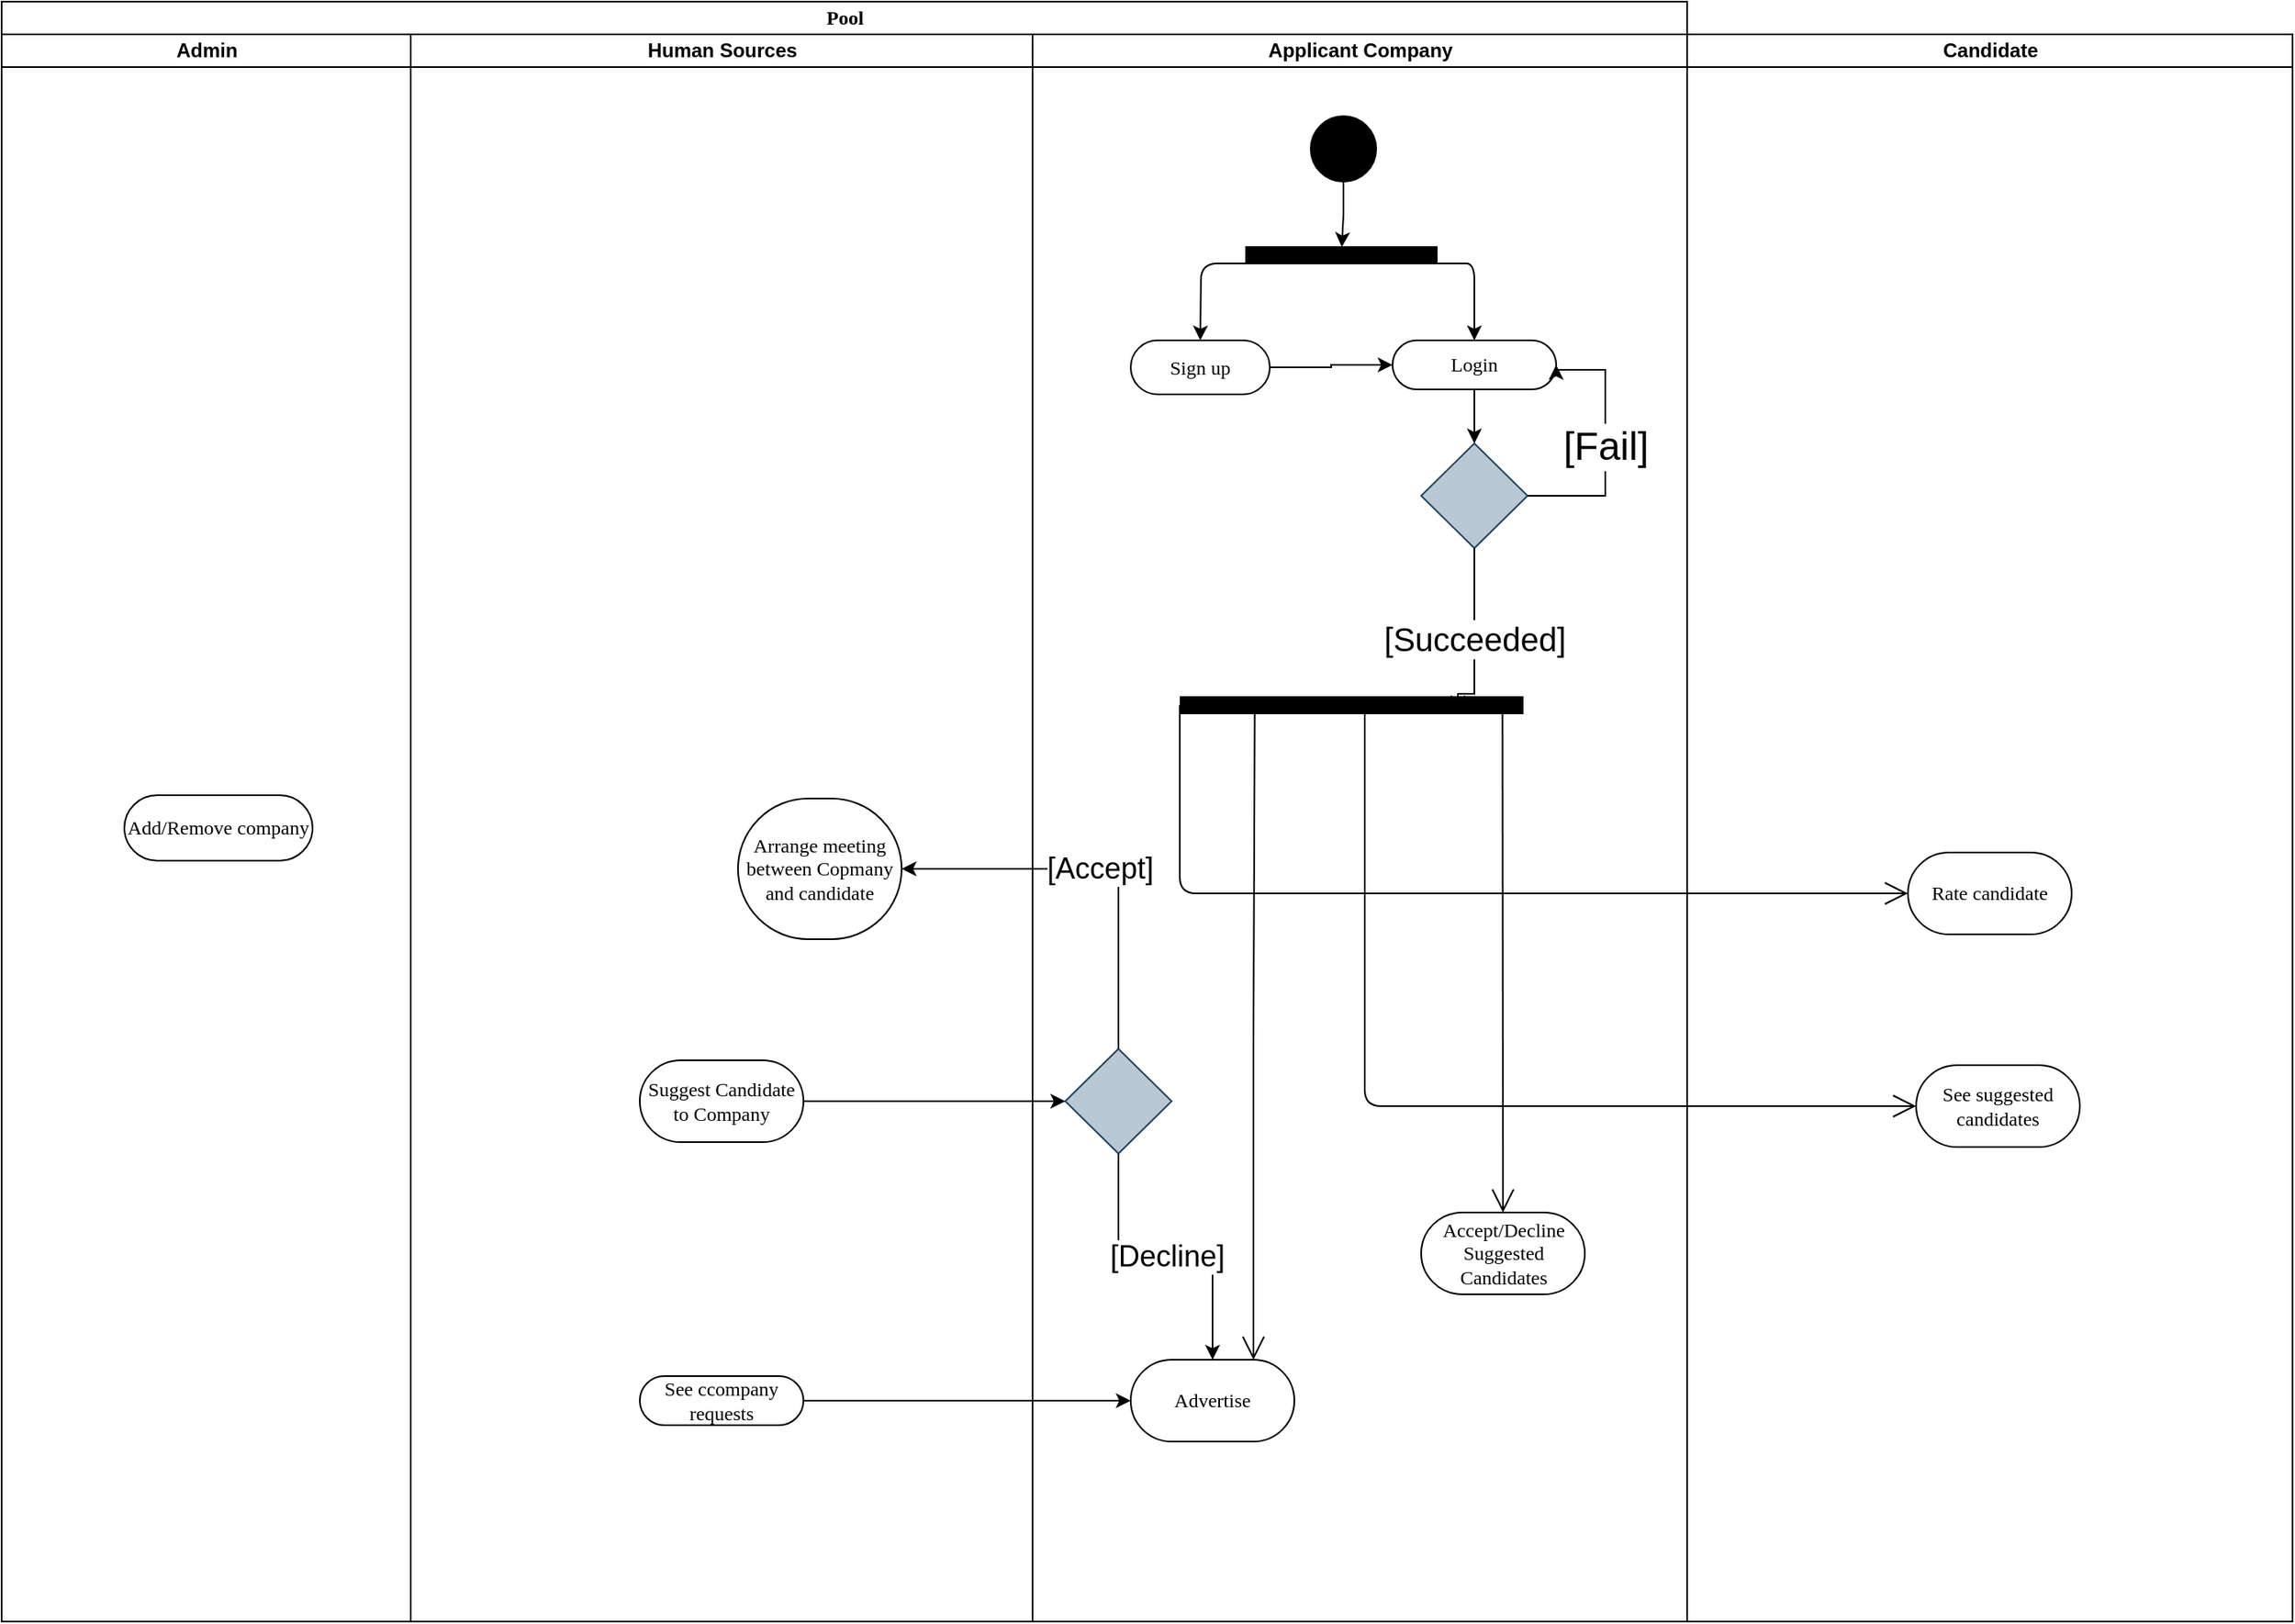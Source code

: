 <mxfile version="14.5.1" type="github">
  <diagram name="Page-1" id="0783ab3e-0a74-02c8-0abd-f7b4e66b4bec">
    <mxGraphModel dx="1297" dy="1064" grid="1" gridSize="10" guides="1" tooltips="1" connect="1" arrows="1" fold="1" page="1" pageScale="1" pageWidth="850" pageHeight="1100" background="#ffffff" math="0" shadow="0">
      <root>
        <mxCell id="0" />
        <mxCell id="1" parent="0" />
        <mxCell id="1c1d494c118603dd-1" value="Pool" style="swimlane;html=1;childLayout=stackLayout;startSize=20;rounded=0;shadow=0;comic=0;labelBackgroundColor=none;strokeWidth=1;fontFamily=Verdana;fontSize=12;align=center;" parent="1" vertex="1">
          <mxGeometry x="40" y="20" width="1030" height="990" as="geometry" />
        </mxCell>
        <mxCell id="1c1d494c118603dd-2" value="Admin" style="swimlane;html=1;startSize=20;" parent="1c1d494c118603dd-1" vertex="1">
          <mxGeometry y="20" width="250" height="970" as="geometry" />
        </mxCell>
        <mxCell id="wo8n1h15b2m23Da7bi2s-3" value="Add/Remove company" style="rounded=1;whiteSpace=wrap;html=1;shadow=0;comic=0;labelBackgroundColor=none;strokeWidth=1;fontFamily=Verdana;fontSize=12;align=center;arcSize=50;" vertex="1" parent="1c1d494c118603dd-2">
          <mxGeometry x="75" y="465" width="115" height="40" as="geometry" />
        </mxCell>
        <mxCell id="1c1d494c118603dd-3" value="Human Sources" style="swimlane;html=1;startSize=20;" parent="1c1d494c118603dd-1" vertex="1">
          <mxGeometry x="250" y="20" width="380" height="970" as="geometry" />
        </mxCell>
        <mxCell id="feAVlpUrrlh7gay0loe1-191" value="See ccompany requests" style="rounded=1;whiteSpace=wrap;html=1;shadow=0;comic=0;labelBackgroundColor=none;strokeWidth=1;fontFamily=Verdana;fontSize=12;align=center;arcSize=50;" parent="1c1d494c118603dd-3" vertex="1">
          <mxGeometry x="140.0" y="820" width="100" height="30" as="geometry" />
        </mxCell>
        <mxCell id="wo8n1h15b2m23Da7bi2s-7" value="Arrange meeting between Copmany and candidate&lt;br&gt;" style="rounded=1;whiteSpace=wrap;html=1;shadow=0;comic=0;labelBackgroundColor=none;strokeWidth=1;fontFamily=Verdana;fontSize=12;align=center;arcSize=50;" vertex="1" parent="1c1d494c118603dd-3">
          <mxGeometry x="200" y="467" width="100" height="86" as="geometry" />
        </mxCell>
        <mxCell id="wo8n1h15b2m23Da7bi2s-16" value="Suggest Candidate to Company" style="rounded=1;whiteSpace=wrap;html=1;shadow=0;comic=0;labelBackgroundColor=none;strokeWidth=1;fontFamily=Verdana;fontSize=12;align=center;arcSize=50;" vertex="1" parent="1c1d494c118603dd-3">
          <mxGeometry x="140" y="627" width="100" height="50" as="geometry" />
        </mxCell>
        <mxCell id="1c1d494c118603dd-4" value="Applicant Company" style="swimlane;html=1;startSize=20;" parent="1c1d494c118603dd-1" vertex="1">
          <mxGeometry x="630" y="20" width="400" height="970" as="geometry" />
        </mxCell>
        <mxCell id="feAVlpUrrlh7gay0loe1-89" value="" style="ellipse;whiteSpace=wrap;html=1;rounded=0;shadow=0;comic=0;labelBackgroundColor=none;strokeWidth=1;fillColor=#000000;fontFamily=Verdana;fontSize=12;align=center;" parent="1c1d494c118603dd-4" vertex="1">
          <mxGeometry x="170" y="50" width="40" height="40" as="geometry" />
        </mxCell>
        <mxCell id="feAVlpUrrlh7gay0loe1-90" value="Login" style="rounded=1;whiteSpace=wrap;html=1;shadow=0;comic=0;labelBackgroundColor=none;strokeWidth=1;fontFamily=Verdana;fontSize=12;align=center;arcSize=50;" parent="1c1d494c118603dd-4" vertex="1">
          <mxGeometry x="220" y="187" width="100" height="30" as="geometry" />
        </mxCell>
        <mxCell id="feAVlpUrrlh7gay0loe1-92" value="" style="rhombus;whiteSpace=wrap;html=1;color=black;fillColor=#bac8d3;strokeColor=#23445d;" parent="1c1d494c118603dd-4" vertex="1">
          <mxGeometry x="237.5" y="250" width="65" height="64" as="geometry" />
        </mxCell>
        <mxCell id="feAVlpUrrlh7gay0loe1-93" value="&lt;span style=&quot;font-size: 24px&quot;&gt;[Fail]&lt;/span&gt;" style="edgeStyle=orthogonalEdgeStyle;rounded=0;orthogonalLoop=1;jettySize=auto;html=1;exitX=1;exitY=0.5;exitDx=0;exitDy=0;entryX=1;entryY=0.5;entryDx=0;entryDy=0;" parent="1c1d494c118603dd-4" source="feAVlpUrrlh7gay0loe1-92" target="feAVlpUrrlh7gay0loe1-90" edge="1">
          <mxGeometry x="-0.008" relative="1" as="geometry">
            <mxPoint x="20" y="130" as="targetPoint" />
            <Array as="points">
              <mxPoint x="350" y="282" />
              <mxPoint x="350" y="205" />
            </Array>
            <mxPoint as="offset" />
          </mxGeometry>
        </mxCell>
        <mxCell id="feAVlpUrrlh7gay0loe1-94" value="" style="line;strokeWidth=11;fillColor=none;align=left;verticalAlign=middle;spacingTop=-1;spacingLeft=3;spacingRight=3;rotatable=0;labelPosition=right;points=[];portConstraint=eastwest;fontStyle=1" parent="1c1d494c118603dd-4" vertex="1">
          <mxGeometry x="90" y="400" width="210" height="20" as="geometry" />
        </mxCell>
        <mxCell id="feAVlpUrrlh7gay0loe1-95" style="edgeStyle=orthogonalEdgeStyle;rounded=0;orthogonalLoop=1;jettySize=auto;html=1;exitX=0.5;exitY=1;exitDx=0;exitDy=0;" parent="1c1d494c118603dd-4" source="feAVlpUrrlh7gay0loe1-90" edge="1">
          <mxGeometry relative="1" as="geometry">
            <mxPoint x="270" y="250" as="targetPoint" />
          </mxGeometry>
        </mxCell>
        <mxCell id="feAVlpUrrlh7gay0loe1-96" value="&lt;font style=&quot;font-size: 20px&quot;&gt;[Succeeded]&lt;/font&gt;" style="edgeStyle=orthogonalEdgeStyle;rounded=0;orthogonalLoop=1;jettySize=auto;html=1;exitX=0.5;exitY=1;exitDx=0;exitDy=0;" parent="1c1d494c118603dd-4" edge="1" source="feAVlpUrrlh7gay0loe1-92">
          <mxGeometry relative="1" as="geometry">
            <mxPoint x="260" y="413" as="targetPoint" />
            <mxPoint x="260" y="333" as="sourcePoint" />
            <Array as="points">
              <mxPoint x="270" y="403" />
              <mxPoint x="260" y="403" />
            </Array>
          </mxGeometry>
        </mxCell>
        <mxCell id="feAVlpUrrlh7gay0loe1-109" value="&lt;span style=&quot;font-size: 24px&quot;&gt;[Fail]&lt;/span&gt;" style="edgeStyle=orthogonalEdgeStyle;rounded=0;orthogonalLoop=1;jettySize=auto;html=1;exitX=1;exitY=0.5;exitDx=0;exitDy=0;entryX=1;entryY=0.5;entryDx=0;entryDy=0;" parent="1c1d494c118603dd-4" edge="1">
          <mxGeometry x="-0.008" relative="1" as="geometry">
            <mxPoint x="157.5" y="515" as="targetPoint" />
            <Array as="points">
              <mxPoint x="187.5" y="592" />
              <mxPoint x="187.5" y="515" />
            </Array>
            <mxPoint as="offset" />
          </mxGeometry>
        </mxCell>
        <mxCell id="feAVlpUrrlh7gay0loe1-193" value="" style="endArrow=open;endFill=1;endSize=12;html=1;" parent="1c1d494c118603dd-4" edge="1">
          <mxGeometry width="160" relative="1" as="geometry">
            <mxPoint x="245.6" y="710" as="sourcePoint" />
            <mxPoint x="245.6" y="710" as="targetPoint" />
          </mxGeometry>
        </mxCell>
        <mxCell id="feAVlpUrrlh7gay0loe1-194" value="" style="endArrow=open;endFill=1;endSize=12;html=1;exitX=0.939;exitY=0.657;exitDx=0;exitDy=0;exitPerimeter=0;entryX=0.5;entryY=0;entryDx=0;entryDy=0;" parent="1c1d494c118603dd-4" edge="1" target="wo8n1h15b2m23Da7bi2s-19" source="feAVlpUrrlh7gay0loe1-94">
          <mxGeometry width="160" relative="1" as="geometry">
            <mxPoint x="258.1" y="410" as="sourcePoint" />
            <mxPoint x="281.91" y="710" as="targetPoint" />
          </mxGeometry>
        </mxCell>
        <mxCell id="wo8n1h15b2m23Da7bi2s-2" value="" style="endArrow=open;endFill=1;endSize=12;html=1;entryX=0;entryY=0.5;entryDx=0;entryDy=0;" edge="1" parent="1c1d494c118603dd-4" target="wo8n1h15b2m23Da7bi2s-20">
          <mxGeometry width="160" relative="1" as="geometry">
            <mxPoint x="203" y="410" as="sourcePoint" />
            <mxPoint x="203" y="640" as="targetPoint" />
            <Array as="points">
              <mxPoint x="203" y="655" />
            </Array>
          </mxGeometry>
        </mxCell>
        <mxCell id="wo8n1h15b2m23Da7bi2s-17" value="Advertise" style="rounded=1;whiteSpace=wrap;html=1;shadow=0;comic=0;labelBackgroundColor=none;strokeWidth=1;fontFamily=Verdana;fontSize=12;align=center;arcSize=50;" vertex="1" parent="1c1d494c118603dd-4">
          <mxGeometry x="60" y="810" width="100" height="50" as="geometry" />
        </mxCell>
        <mxCell id="wo8n1h15b2m23Da7bi2s-28" style="edgeStyle=orthogonalEdgeStyle;rounded=0;orthogonalLoop=1;jettySize=auto;html=1;exitX=1;exitY=0.5;exitDx=0;exitDy=0;entryX=0;entryY=0.5;entryDx=0;entryDy=0;" edge="1" parent="1c1d494c118603dd-4" source="wo8n1h15b2m23Da7bi2s-18" target="feAVlpUrrlh7gay0loe1-90">
          <mxGeometry relative="1" as="geometry" />
        </mxCell>
        <mxCell id="wo8n1h15b2m23Da7bi2s-18" value="Sign up" style="rounded=1;whiteSpace=wrap;html=1;shadow=0;comic=0;labelBackgroundColor=none;strokeWidth=1;fontFamily=Verdana;fontSize=12;align=center;arcSize=50;" vertex="1" parent="1c1d494c118603dd-4">
          <mxGeometry x="60" y="187" width="85" height="33" as="geometry" />
        </mxCell>
        <mxCell id="wo8n1h15b2m23Da7bi2s-19" value="Accept/Decline Suggested Candidates" style="rounded=1;whiteSpace=wrap;html=1;shadow=0;comic=0;labelBackgroundColor=none;strokeWidth=1;fontFamily=Verdana;fontSize=12;align=center;arcSize=50;" vertex="1" parent="1c1d494c118603dd-4">
          <mxGeometry x="237.5" y="720" width="100" height="50" as="geometry" />
        </mxCell>
        <mxCell id="wo8n1h15b2m23Da7bi2s-22" value="" style="line;strokeWidth=11;fillColor=none;align=left;verticalAlign=middle;spacingTop=-1;spacingLeft=3;spacingRight=3;rotatable=0;labelPosition=right;points=[];portConstraint=eastwest;fontStyle=1" vertex="1" parent="1c1d494c118603dd-4">
          <mxGeometry x="130" y="125" width="117.5" height="20" as="geometry" />
        </mxCell>
        <mxCell id="wo8n1h15b2m23Da7bi2s-29" value="" style="endArrow=open;endFill=1;endSize=12;html=1;entryX=0;entryY=0.5;entryDx=0;entryDy=0;" edge="1" parent="1c1d494c118603dd-4" target="wo8n1h15b2m23Da7bi2s-6">
          <mxGeometry width="160" relative="1" as="geometry">
            <mxPoint x="90" y="410" as="sourcePoint" />
            <mxPoint x="90" y="790" as="targetPoint" />
            <Array as="points">
              <mxPoint x="90" y="525" />
            </Array>
          </mxGeometry>
        </mxCell>
        <mxCell id="wo8n1h15b2m23Da7bi2s-30" value="" style="endArrow=open;endFill=1;endSize=12;html=1;entryX=0.75;entryY=0;entryDx=0;entryDy=0;exitX=0.218;exitY=0.729;exitDx=0;exitDy=0;exitPerimeter=0;" edge="1" parent="1c1d494c118603dd-4" source="feAVlpUrrlh7gay0loe1-94" target="wo8n1h15b2m23Da7bi2s-17">
          <mxGeometry width="160" relative="1" as="geometry">
            <mxPoint x="109.29" y="410" as="sourcePoint" />
            <mxPoint x="109.29" y="790" as="targetPoint" />
            <Array as="points">
              <mxPoint x="135" y="610" />
            </Array>
          </mxGeometry>
        </mxCell>
        <mxCell id="wo8n1h15b2m23Da7bi2s-38" value="" style="rhombus;whiteSpace=wrap;html=1;color=black;fillColor=#bac8d3;strokeColor=#23445d;" vertex="1" parent="1c1d494c118603dd-4">
          <mxGeometry x="20" y="620" width="65" height="64" as="geometry" />
        </mxCell>
        <mxCell id="wo8n1h15b2m23Da7bi2s-42" value="&lt;font style=&quot;font-size: 18px&quot;&gt;[Decline]&lt;/font&gt;" style="edgeStyle=orthogonalEdgeStyle;rounded=0;orthogonalLoop=1;jettySize=auto;html=1;exitX=0.5;exitY=1;exitDx=0;exitDy=0;entryX=0.5;entryY=0;entryDx=0;entryDy=0;" edge="1" parent="1c1d494c118603dd-4" source="wo8n1h15b2m23Da7bi2s-38" target="wo8n1h15b2m23Da7bi2s-17">
          <mxGeometry relative="1" as="geometry">
            <mxPoint x="53.0" y="760" as="targetPoint" />
          </mxGeometry>
        </mxCell>
        <mxCell id="wo8n1h15b2m23Da7bi2s-35" style="edgeStyle=orthogonalEdgeStyle;rounded=0;orthogonalLoop=1;jettySize=auto;html=1;entryX=0;entryY=0.5;entryDx=0;entryDy=0;" edge="1" parent="1c1d494c118603dd-1" source="feAVlpUrrlh7gay0loe1-191" target="wo8n1h15b2m23Da7bi2s-17">
          <mxGeometry relative="1" as="geometry" />
        </mxCell>
        <mxCell id="wo8n1h15b2m23Da7bi2s-39" style="edgeStyle=orthogonalEdgeStyle;rounded=0;orthogonalLoop=1;jettySize=auto;html=1;exitX=1;exitY=0.5;exitDx=0;exitDy=0;" edge="1" parent="1c1d494c118603dd-1" source="wo8n1h15b2m23Da7bi2s-16" target="wo8n1h15b2m23Da7bi2s-38">
          <mxGeometry relative="1" as="geometry" />
        </mxCell>
        <mxCell id="wo8n1h15b2m23Da7bi2s-41" value="&lt;font style=&quot;font-size: 18px&quot;&gt;[Accept]&lt;/font&gt;" style="edgeStyle=orthogonalEdgeStyle;rounded=0;orthogonalLoop=1;jettySize=auto;html=1;exitX=0.5;exitY=0;exitDx=0;exitDy=0;entryX=1;entryY=0.5;entryDx=0;entryDy=0;" edge="1" parent="1c1d494c118603dd-1" source="wo8n1h15b2m23Da7bi2s-38" target="wo8n1h15b2m23Da7bi2s-7">
          <mxGeometry relative="1" as="geometry">
            <mxPoint x="683" y="520" as="targetPoint" />
          </mxGeometry>
        </mxCell>
        <mxCell id="feAVlpUrrlh7gay0loe1-146" value="Candidate" style="swimlane;html=1;startSize=20;" parent="1" vertex="1">
          <mxGeometry x="1070" y="40" width="370" height="970" as="geometry" />
        </mxCell>
        <mxCell id="feAVlpUrrlh7gay0loe1-155" value="&lt;span style=&quot;font-size: 24px&quot;&gt;[Fail]&lt;/span&gt;" style="edgeStyle=orthogonalEdgeStyle;rounded=0;orthogonalLoop=1;jettySize=auto;html=1;exitX=1;exitY=0.5;exitDx=0;exitDy=0;entryX=1;entryY=0.5;entryDx=0;entryDy=0;" parent="feAVlpUrrlh7gay0loe1-146" edge="1">
          <mxGeometry x="-0.008" relative="1" as="geometry">
            <mxPoint x="157.5" y="515" as="targetPoint" />
            <Array as="points">
              <mxPoint x="187.5" y="592" />
              <mxPoint x="187.5" y="515" />
            </Array>
            <mxPoint as="offset" />
          </mxGeometry>
        </mxCell>
        <mxCell id="wo8n1h15b2m23Da7bi2s-6" value="Rate candidate" style="rounded=1;whiteSpace=wrap;html=1;shadow=0;comic=0;labelBackgroundColor=none;strokeWidth=1;fontFamily=Verdana;fontSize=12;align=center;arcSize=50;" vertex="1" parent="feAVlpUrrlh7gay0loe1-146">
          <mxGeometry x="135" y="500" width="100" height="50" as="geometry" />
        </mxCell>
        <mxCell id="wo8n1h15b2m23Da7bi2s-20" value="See suggested candidates" style="rounded=1;whiteSpace=wrap;html=1;shadow=0;comic=0;labelBackgroundColor=none;strokeWidth=1;fontFamily=Verdana;fontSize=12;align=center;arcSize=50;" vertex="1" parent="feAVlpUrrlh7gay0loe1-146">
          <mxGeometry x="140" y="630" width="100" height="50" as="geometry" />
        </mxCell>
        <mxCell id="wo8n1h15b2m23Da7bi2s-25" style="edgeStyle=orthogonalEdgeStyle;rounded=0;orthogonalLoop=1;jettySize=auto;html=1;exitX=0.5;exitY=1;exitDx=0;exitDy=0;" edge="1" parent="1" source="feAVlpUrrlh7gay0loe1-89">
          <mxGeometry relative="1" as="geometry">
            <mxPoint x="859" y="170" as="targetPoint" />
          </mxGeometry>
        </mxCell>
        <mxCell id="wo8n1h15b2m23Da7bi2s-26" value="" style="endArrow=classic;html=1;entryX=0.5;entryY=0;entryDx=0;entryDy=0;" edge="1" parent="1" target="wo8n1h15b2m23Da7bi2s-18">
          <mxGeometry width="50" height="50" relative="1" as="geometry">
            <mxPoint x="830" y="180" as="sourcePoint" />
            <mxPoint x="750" y="180" as="targetPoint" />
            <Array as="points">
              <mxPoint x="830" y="180" />
              <mxPoint x="773" y="180" />
            </Array>
          </mxGeometry>
        </mxCell>
        <mxCell id="wo8n1h15b2m23Da7bi2s-27" value="" style="endArrow=classic;html=1;entryX=0.5;entryY=0;entryDx=0;entryDy=0;" edge="1" parent="1" target="feAVlpUrrlh7gay0loe1-90">
          <mxGeometry width="50" height="50" relative="1" as="geometry">
            <mxPoint x="910" y="180" as="sourcePoint" />
            <mxPoint x="782.5" y="237" as="targetPoint" />
            <Array as="points">
              <mxPoint x="920" y="180" />
              <mxPoint x="940" y="180" />
            </Array>
          </mxGeometry>
        </mxCell>
      </root>
    </mxGraphModel>
  </diagram>
</mxfile>
